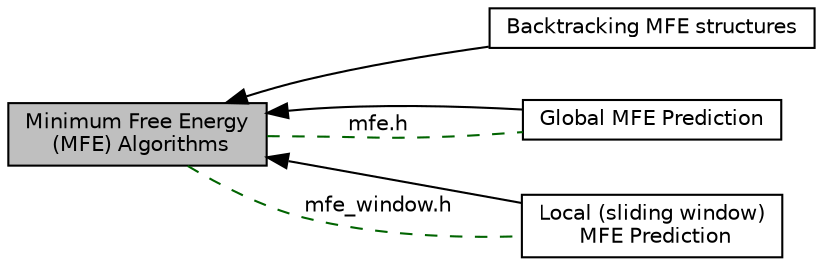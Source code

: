 digraph "Minimum Free Energy (MFE) Algorithms"
{
  bgcolor="transparent";
  edge [fontname="Helvetica",fontsize="10",labelfontname="Helvetica",labelfontsize="10"];
  node [fontname="Helvetica",fontsize="10",shape=box];
  rankdir=LR;
  Node1 [label="Minimum Free Energy\l (MFE) Algorithms",height=0.2,width=0.4,color="black", fillcolor="grey75", style="filled", fontcolor="black",tooltip="Predicting the Minimum Free Energy (MFE) and a corresponding (consensus) secondary structure."];
  Node4 [label="Backtracking MFE structures",height=0.2,width=0.4,color="black",URL="$group__mfe__backtracking.html",tooltip="Backtracking related interfaces."];
  Node2 [label="Global MFE Prediction",height=0.2,width=0.4,color="black",URL="$group__mfe__global.html",tooltip="Variations of the global Minimum Free Energy (MFE) prediction algorithm."];
  Node3 [label="Local (sliding window)\l MFE Prediction",height=0.2,width=0.4,color="black",URL="$group__mfe__window.html",tooltip="Variations of the local (sliding window) Minimum Free Energy (MFE) prediction algorithm."];
  Node1->Node2 [shape=plaintext, dir="back", style="solid"];
  Node1->Node3 [shape=plaintext, dir="back", style="solid"];
  Node1->Node4 [shape=plaintext, dir="back", style="solid"];
  Node1->Node2 [shape=plaintext, label="mfe.h", color="darkgreen", dir="none", style="dashed"];
  Node1->Node3 [shape=plaintext, label="mfe_window.h", color="darkgreen", dir="none", style="dashed"];
}
